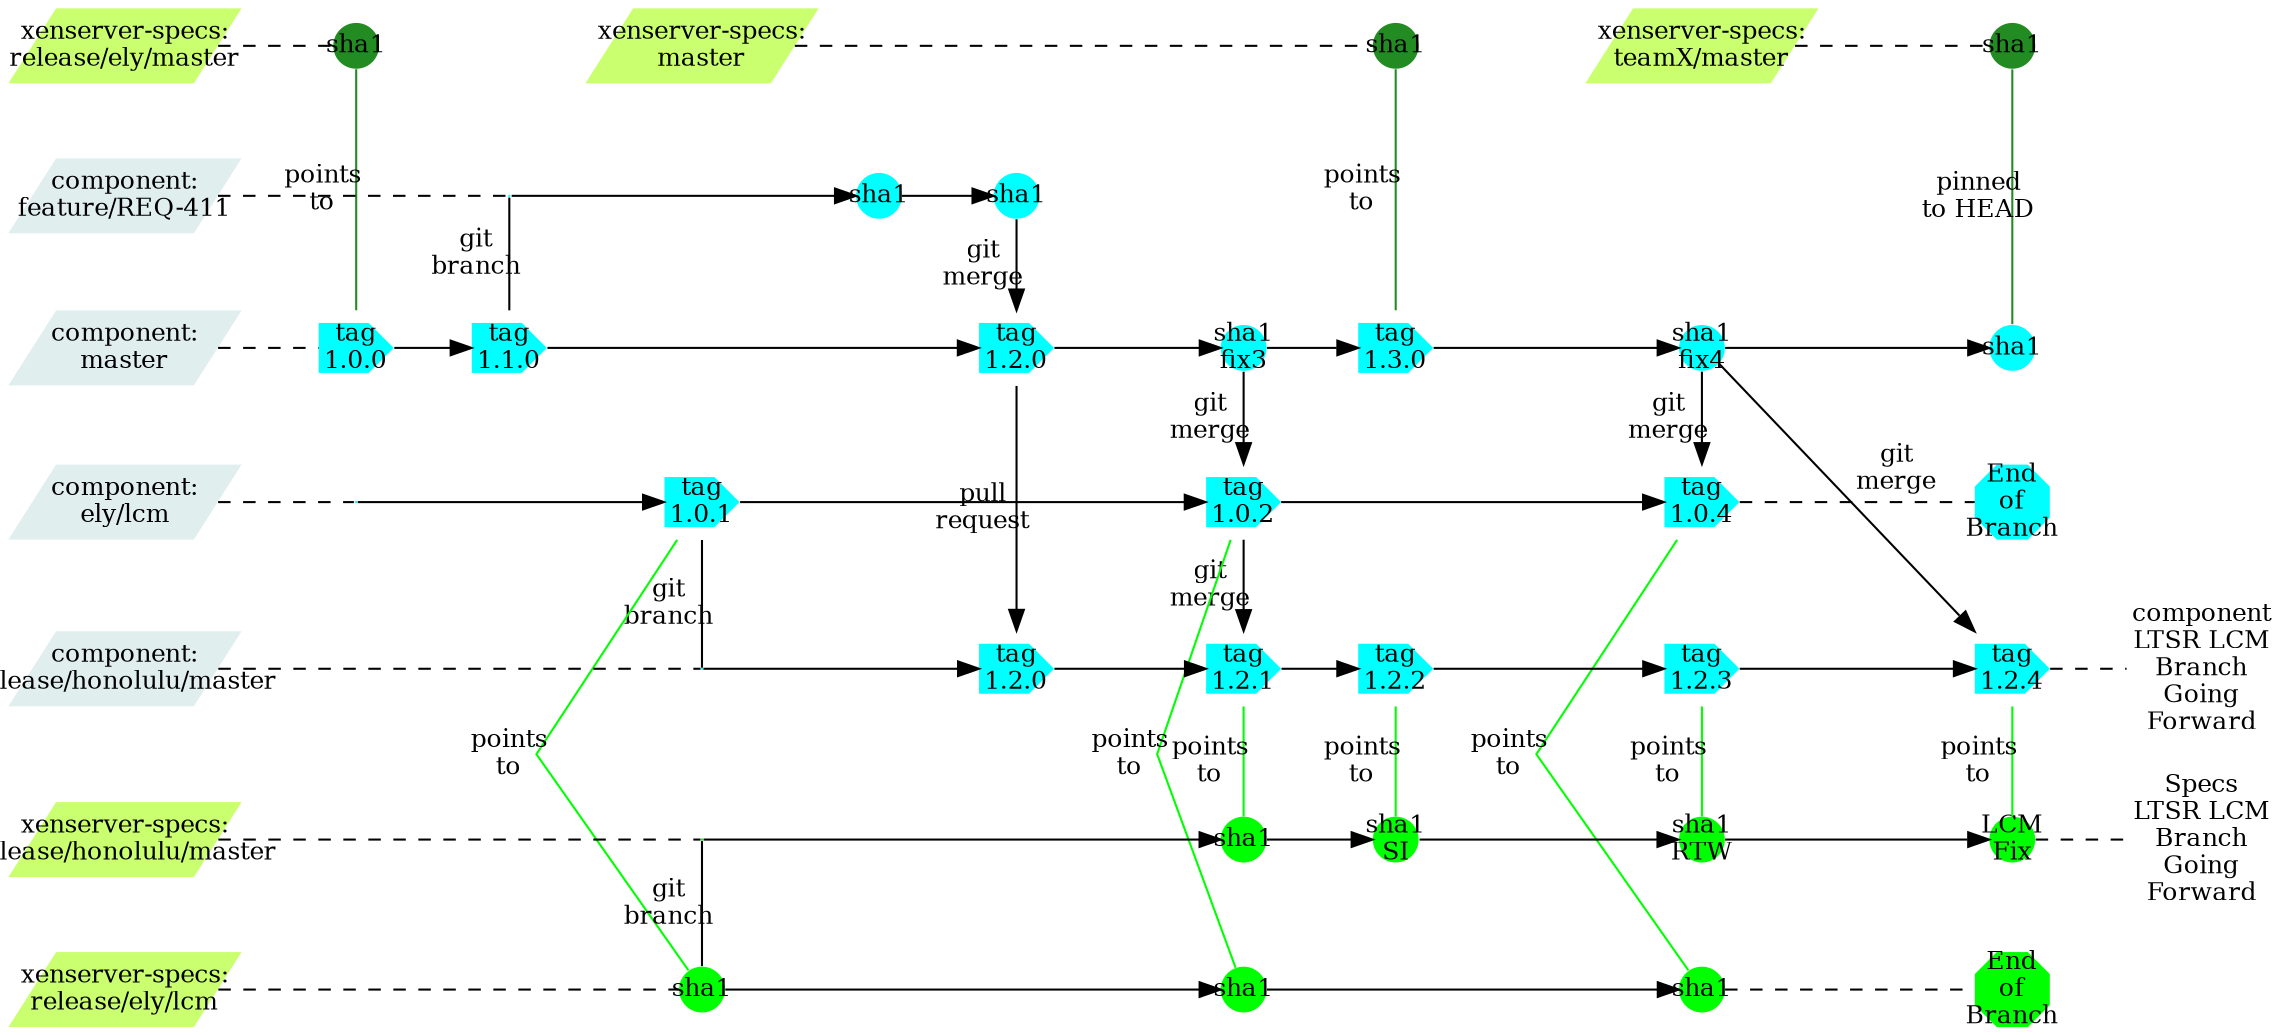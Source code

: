 strict digraph g{
rankdir="LR";
//nodesep=0.5;
//ranksep=0.25;
splines=line;
forcelabels=false;

// general
node [style=filled, color="black", fontcolor="black", font="Consolas", fontsize="12pt",fixedsize=false,penwidth=0];
edge [style=filled, color="black", fontcolor="black", font="Consolas", fontsize="12pt"];

// tags
//node [shape=circle,width=0, height=0, margin="0.05"];
node [width=0.3, height=0.3, fixedsize=true, shape=circle,penwidth=0]
node [fillcolor=forestgreen];
xsm1 [label="sha1"];
xstx [label="sha1"];
xsre [label="sha1"];
node [fillcolor="cyan"];
cma1 [shape=cds,width=0.5, height=0.5,label="tag\n1.0.0"];
//node [width=0.3, height=0.3, fixedsize=true, shape=circle,penwidth=0]
//cma2 [label="sha1\nfix1"];
//cma3 [label="sha1\nfix2"];
cma4 [shape=cds,width=0.5, height=0.5,label="tag\n1.1.0"];
cma5 [shape=cds,width=0.5, height=0.5,label="tag\n1.2.0"];
cma6 [label="sha1\nfix3"];
cma7 [shape=cds,width=0.5, height=0.5,label="tag\n1.3.0"];
cma8 [label="sha1\nfix4"];
cma9 [label="sha1"];
clcm1 [width=0, height=0,shape=none,label=""];
//clcm1a [label="sha1"];
//clcm1b [label="sha1"];
clcm2 [shape=cds,width=0.5, height=0.5,label="tag\n1.0.1"];
clcm3 [shape=cds,width=0.5, height=0.5,label="tag\n1.0.2"];
//clcm4 [shape=cds,width=0.5, height=0.5,label="tag\n1.0.3"];
clcm5 [shape=cds,width=0.5, height=0.5,label="tag\n1.0.4"];
clcm6 [shape=octagon,width=0.5, height=0.5,label="End\nof\nBranch"];
cf1 [width=0, height=0,shape=none,label=""];
cf2 [label="sha1"];
cf3 [label="sha1"];
ch1 [width=0, height=0,shape=none,label=""];
ch2 [shape=cds,width=0.5, height=0.5,label="tag\n1.2.0"];
ch3 [shape=cds,width=0.5, height=0.5,label="tag\n1.2.1"];
ch4 [shape=cds,width=0.5, height=0.5,label="tag\n1.2.2"];
ch5 [shape=cds,width=0.5, height=0.5,label="tag\n1.2.3"];
ch6 [shape=cds,width=0.5, height=0.5,label="tag\n1.2.4"];
ch7 [shape=plaintext,fillcolor=none,width=1,label="component\nLTSR LCM\nBranch\nGoing\nForward"];
node [fillcolor="green"];
node [shape=circle];
xsh0 [width=0, height=0,shape=none,label=""];
xsh1 [label="sha1"];
xsh2 [label="sha1\nSI"];
xsh3 [label="sha1\nRTW"];
xsh4 [label="LCM\nFix"];
xsh5 [shape=plaintext,fillcolor=none,width=1,label="Specs\nLTSR LCM\nBranch\nGoing\nForward"];
xlcm0 [label="sha1"];
xlcm1 [label="sha1"];
xlcm2 [label="sha1"];
xlcm3 [shape=octagon,width=0.5, height=0.5,label="End\nof\nBranch"];
// branch names
node [width=1.5, height=0.5,shape=parallelogram,penwidth=0]
//node [color="#b0b0b0", style=dashed, arrowhead=none,fixedsize=false, penwidth=0, fillcolor=none, shape=none, width=0, height=0, margin="0.05"];
XenserverSpecsTeamX[label="xenserver-specs:\nteamX/master",fillcolor="darkolivegreen1"];
XenserverSpecsRelEly[label="xenserver-specs:\nrelease/ely/master",fillcolor="darkolivegreen1"];
XenserverSpecsMaster[label="xenserver-specs:\nmaster",fillcolor="darkolivegreen1"];
ComponentFeat[label="component:\nfeature/REQ-411",fillcolor="azure2"];
ComponentMaster[label="component:\nmaster",fillcolor="azure2"];
ComponentLCM[label="component:\nely/lcm",fillcolor="azure2"];
ComponentHonolulu[label="component:\nrelease/honolulu/master",fillcolor="azure2"];
XSSpecsHonolulu[label="xenserver-specs:\nrelease/honolulu/master",fillcolor="darkolivegreen1"];
XSSpecsLCM[label="xenserver-specs:\nrelease/ely/lcm",fillcolor="darkolivegreen1"];

//graph
subgraph{
node [color="#b0b0b0", style=dashed, arrowhead=none];
edge [style="invis"];
rank=same;
XenserverSpecsRelEly -> ComponentFeat -> ComponentMaster -> ComponentLCM -> ComponentHonolulu -> XSSpecsHonolulu  -> XSSpecsLCM;
}
//edge [color="#b0b0b0", style=dashed, arrowhead=none ];
edge [style=dashed, arrowhead=none ,weight=100];
XenserverSpecsRelEly -> xsre;
xsre -> XenserverSpecsMaster [style="invis"];
XenserverSpecsMaster -> xsm1;
xsm1 -> XenserverSpecsTeamX [style="invis"];
XenserverSpecsTeamX -> xstx;
ComponentFeat -> cf1;
ComponentMaster -> cma1;
ComponentLCM -> clcm1;
XSSpecsHonolulu -> xsh0;
XSSpecsLCM -> xlcm0;
ComponentHonolulu -> ch1;
edge [style=filled, arrowhead=normal];
cf1 -> cf2 -> cf3;
cma1 -> cma4 -> cma5 -> cma6 -> cma7 -> cma8 -> cma9;
clcm1 -> clcm2 -> clcm3 -> clcm5;
clcm5 -> clcm6 [style=dashed, arrowhead=none];
ch1 -> ch2 -> ch3 -> ch4 -> ch5 ->ch6;
ch6 ->ch7 [style=dashed, arrowhead=none];
xsh0 -> xsh1 -> xsh2 -> xsh3 ->xsh4;
xsh4 -> xsh5 [style=dashed, arrowhead=none];
xlcm0 -> xlcm1 -> xlcm2;
xlcm2 ->xlcm3 [style=dashed, arrowhead=none];
//Xenserver specs - master, release pointers
edge [style=filled, arrowhead=none , weight=1;label="points\nto",color=forestgreen];
subgraph{rank=same;xsre -> cma1;}
subgraph{rank=same;xsm1 -> cma7;}
subgraph{rank=same;xstx -> cma9 [label="pinned\nto HEAD"];}

//Pull requests
subgraph{rank=same;cf1 -> cma4 [color=black,arrowhead=none,label="git\nbranch"];}
subgraph{rank=same;cf3 -> cma5 [color=black,arrowhead=normal,label="git\nmerge"];}
edge [style=filled, arrowhead=normal,color=black];
subgraph{rank=same;
cma6 -> clcm3 [label="git\nmerge"];
clcm3 -> ch3 [label="git\nmerge"];}
subgraph{rank=same;clcm2 -> ch1 [arrowhead=none,label="git\nbranch"];}
subgraph{rank=same;xsh0 -> xlcm0  [arrowhead=none,label="git\nbranch"];}
subgraph{rank=same;ch3 -> xsh1 [arrowhead=none ,label="points\nto",color=green];}
subgraph{rank=same;ch4 -> xsh2 [arrowhead=none ,label="points\nto",color=green];}
subgraph{rank=same;ch6 -> xsh4 [arrowhead=none ,label="points\nto",color=green];}
subgraph{
rank=same;
cma8 -> clcm5 [arrowhead=normal,label="git\nmerge"];
//clcm5 -> ch5 [arrowhead=normal,label="git\nmerge"];
ch5 -> xsh3 [arrowhead=none ,label="points\nto",color=green];
//xsh3 -> xlcm2 [label="git\nmerge"];
}
cma8 -> ch6 [arrowhead=normal,label="git\nmerge"];
subgraph{rank=same;cma5 -> ch2 [label="pull\nrequest"];}
subgraph{rank=same;clcm2 -> xlcm0 [arrowhead=none ,label="points\nto",color=green];}
//subgraph{rank=same;clcm4 -> xlcm1 [arrowhead=none ,label="points\nto",color=green];}
subgraph{rank=same;clcm3 -> xlcm1 [arrowhead=none ,label="points\nto",color=green];}
subgraph{rank=same;clcm5 -> xlcm2 [arrowhead=none ,label="points\nto",color=green];}
}
